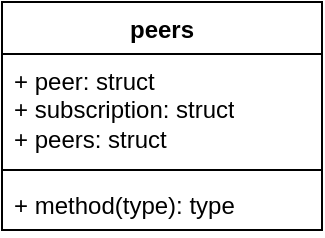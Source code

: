 <mxfile version="21.5.0" type="device">
  <diagram name="Seite-1" id="rnjSyywNSYDknMCubRsP">
    <mxGraphModel dx="472" dy="827" grid="1" gridSize="10" guides="1" tooltips="1" connect="1" arrows="1" fold="1" page="1" pageScale="1" pageWidth="1654" pageHeight="1169" math="0" shadow="0">
      <root>
        <mxCell id="0" />
        <mxCell id="1" parent="0" />
        <mxCell id="cWsv6dmOdadoTL07ekj6-1" value="peers" style="swimlane;fontStyle=1;align=center;verticalAlign=top;childLayout=stackLayout;horizontal=1;startSize=26;horizontalStack=0;resizeParent=1;resizeParentMax=0;resizeLast=0;collapsible=1;marginBottom=0;whiteSpace=wrap;html=1;" vertex="1" parent="1">
          <mxGeometry x="80" y="40" width="160" height="114" as="geometry" />
        </mxCell>
        <mxCell id="cWsv6dmOdadoTL07ekj6-2" value="+ peer: struct&lt;br&gt;+ subscription: struct&lt;br&gt;+ peers: struct" style="text;strokeColor=none;fillColor=none;align=left;verticalAlign=top;spacingLeft=4;spacingRight=4;overflow=hidden;rotatable=0;points=[[0,0.5],[1,0.5]];portConstraint=eastwest;whiteSpace=wrap;html=1;" vertex="1" parent="cWsv6dmOdadoTL07ekj6-1">
          <mxGeometry y="26" width="160" height="54" as="geometry" />
        </mxCell>
        <mxCell id="cWsv6dmOdadoTL07ekj6-3" value="" style="line;strokeWidth=1;fillColor=none;align=left;verticalAlign=middle;spacingTop=-1;spacingLeft=3;spacingRight=3;rotatable=0;labelPosition=right;points=[];portConstraint=eastwest;strokeColor=inherit;" vertex="1" parent="cWsv6dmOdadoTL07ekj6-1">
          <mxGeometry y="80" width="160" height="8" as="geometry" />
        </mxCell>
        <mxCell id="cWsv6dmOdadoTL07ekj6-4" value="+ method(type): type" style="text;strokeColor=none;fillColor=none;align=left;verticalAlign=top;spacingLeft=4;spacingRight=4;overflow=hidden;rotatable=0;points=[[0,0.5],[1,0.5]];portConstraint=eastwest;whiteSpace=wrap;html=1;" vertex="1" parent="cWsv6dmOdadoTL07ekj6-1">
          <mxGeometry y="88" width="160" height="26" as="geometry" />
        </mxCell>
      </root>
    </mxGraphModel>
  </diagram>
</mxfile>
